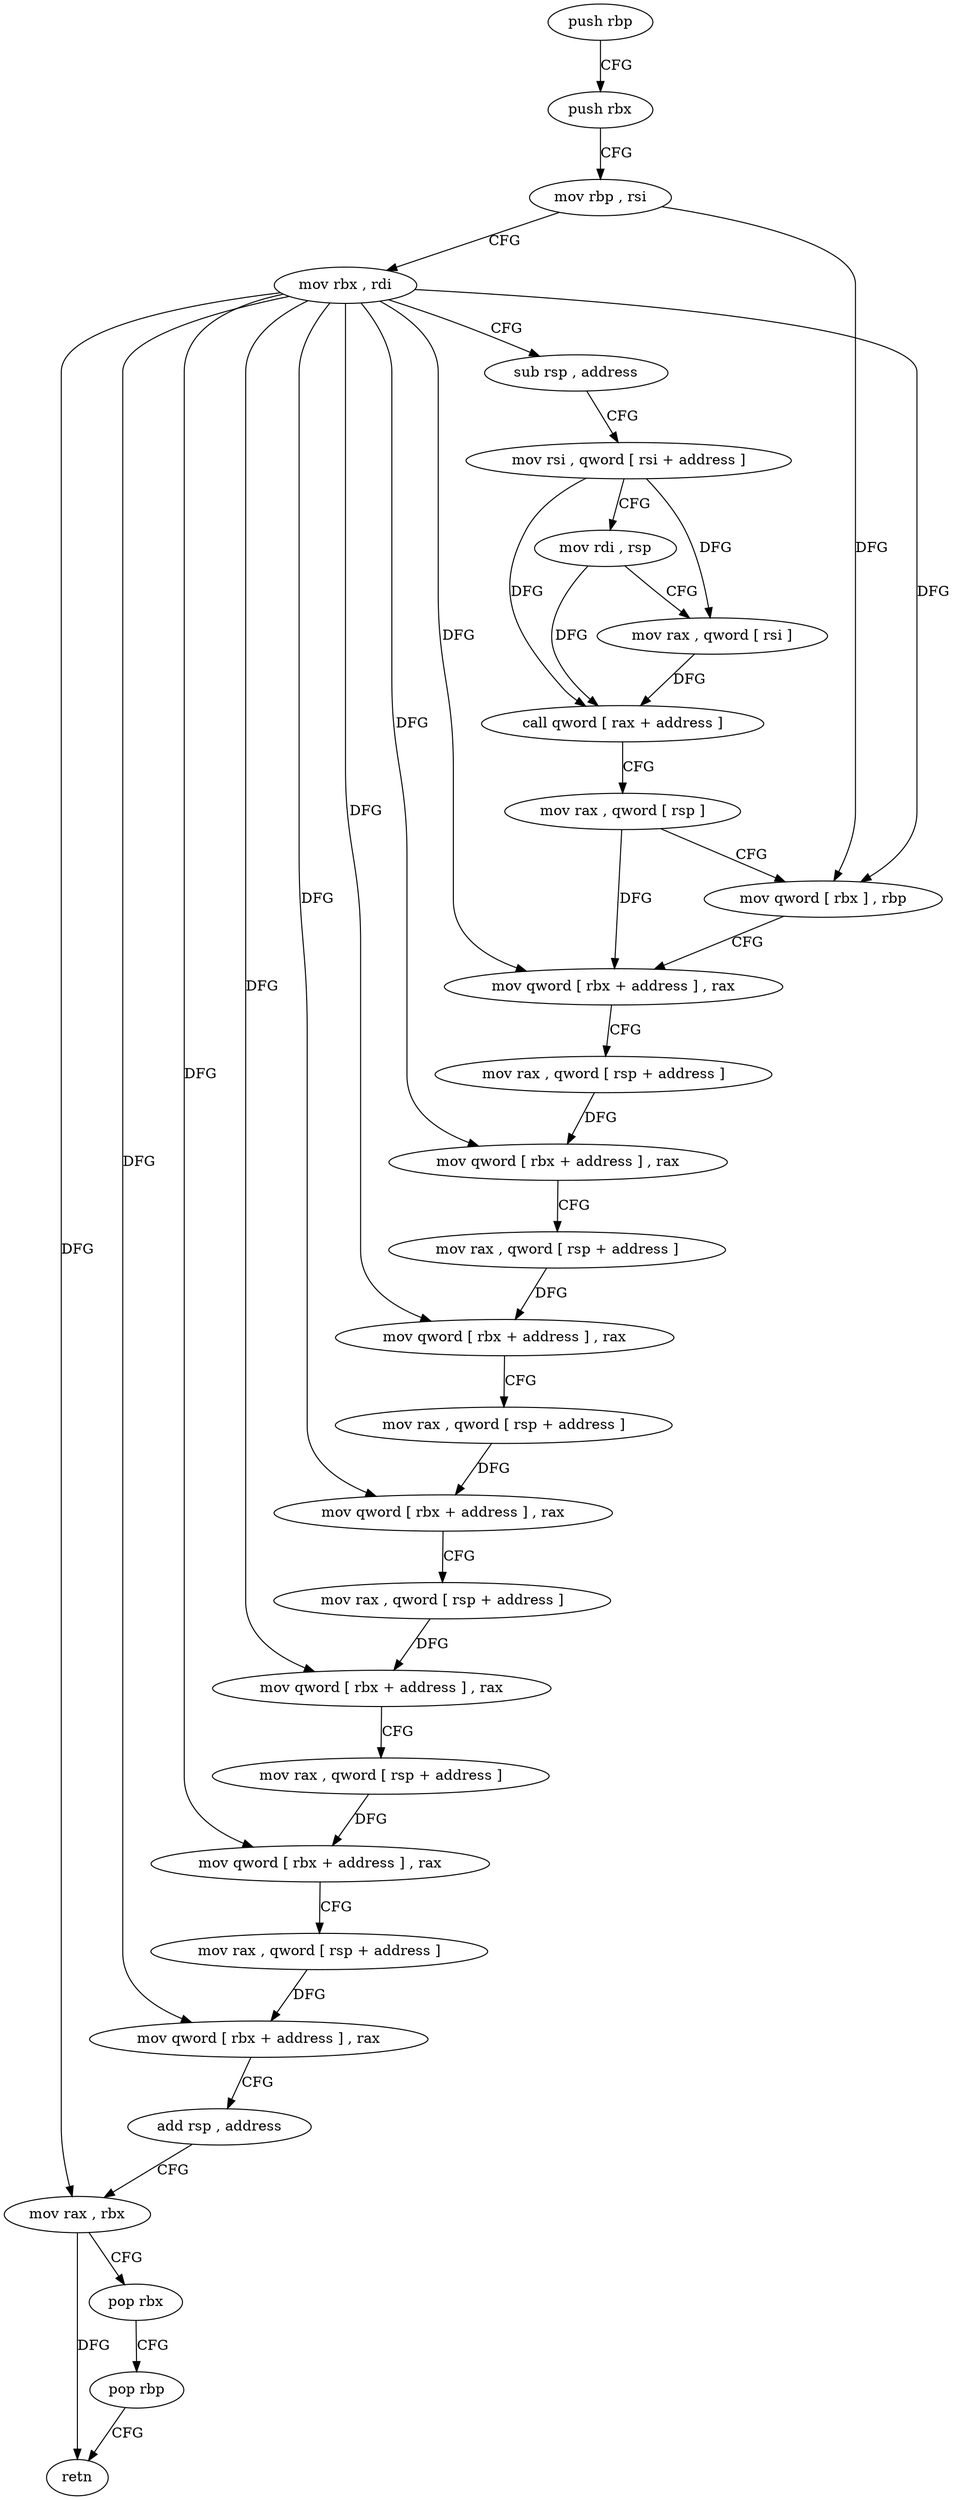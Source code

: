 digraph "func" {
"79072" [label = "push rbp" ]
"79073" [label = "push rbx" ]
"79074" [label = "mov rbp , rsi" ]
"79077" [label = "mov rbx , rdi" ]
"79080" [label = "sub rsp , address" ]
"79084" [label = "mov rsi , qword [ rsi + address ]" ]
"79091" [label = "mov rdi , rsp" ]
"79094" [label = "mov rax , qword [ rsi ]" ]
"79097" [label = "call qword [ rax + address ]" ]
"79103" [label = "mov rax , qword [ rsp ]" ]
"79107" [label = "mov qword [ rbx ] , rbp" ]
"79110" [label = "mov qword [ rbx + address ] , rax" ]
"79114" [label = "mov rax , qword [ rsp + address ]" ]
"79119" [label = "mov qword [ rbx + address ] , rax" ]
"79123" [label = "mov rax , qword [ rsp + address ]" ]
"79128" [label = "mov qword [ rbx + address ] , rax" ]
"79132" [label = "mov rax , qword [ rsp + address ]" ]
"79137" [label = "mov qword [ rbx + address ] , rax" ]
"79141" [label = "mov rax , qword [ rsp + address ]" ]
"79146" [label = "mov qword [ rbx + address ] , rax" ]
"79150" [label = "mov rax , qword [ rsp + address ]" ]
"79155" [label = "mov qword [ rbx + address ] , rax" ]
"79159" [label = "mov rax , qword [ rsp + address ]" ]
"79164" [label = "mov qword [ rbx + address ] , rax" ]
"79168" [label = "add rsp , address" ]
"79172" [label = "mov rax , rbx" ]
"79175" [label = "pop rbx" ]
"79176" [label = "pop rbp" ]
"79177" [label = "retn" ]
"79072" -> "79073" [ label = "CFG" ]
"79073" -> "79074" [ label = "CFG" ]
"79074" -> "79077" [ label = "CFG" ]
"79074" -> "79107" [ label = "DFG" ]
"79077" -> "79080" [ label = "CFG" ]
"79077" -> "79107" [ label = "DFG" ]
"79077" -> "79110" [ label = "DFG" ]
"79077" -> "79119" [ label = "DFG" ]
"79077" -> "79128" [ label = "DFG" ]
"79077" -> "79137" [ label = "DFG" ]
"79077" -> "79146" [ label = "DFG" ]
"79077" -> "79155" [ label = "DFG" ]
"79077" -> "79164" [ label = "DFG" ]
"79077" -> "79172" [ label = "DFG" ]
"79080" -> "79084" [ label = "CFG" ]
"79084" -> "79091" [ label = "CFG" ]
"79084" -> "79094" [ label = "DFG" ]
"79084" -> "79097" [ label = "DFG" ]
"79091" -> "79094" [ label = "CFG" ]
"79091" -> "79097" [ label = "DFG" ]
"79094" -> "79097" [ label = "DFG" ]
"79097" -> "79103" [ label = "CFG" ]
"79103" -> "79107" [ label = "CFG" ]
"79103" -> "79110" [ label = "DFG" ]
"79107" -> "79110" [ label = "CFG" ]
"79110" -> "79114" [ label = "CFG" ]
"79114" -> "79119" [ label = "DFG" ]
"79119" -> "79123" [ label = "CFG" ]
"79123" -> "79128" [ label = "DFG" ]
"79128" -> "79132" [ label = "CFG" ]
"79132" -> "79137" [ label = "DFG" ]
"79137" -> "79141" [ label = "CFG" ]
"79141" -> "79146" [ label = "DFG" ]
"79146" -> "79150" [ label = "CFG" ]
"79150" -> "79155" [ label = "DFG" ]
"79155" -> "79159" [ label = "CFG" ]
"79159" -> "79164" [ label = "DFG" ]
"79164" -> "79168" [ label = "CFG" ]
"79168" -> "79172" [ label = "CFG" ]
"79172" -> "79175" [ label = "CFG" ]
"79172" -> "79177" [ label = "DFG" ]
"79175" -> "79176" [ label = "CFG" ]
"79176" -> "79177" [ label = "CFG" ]
}
